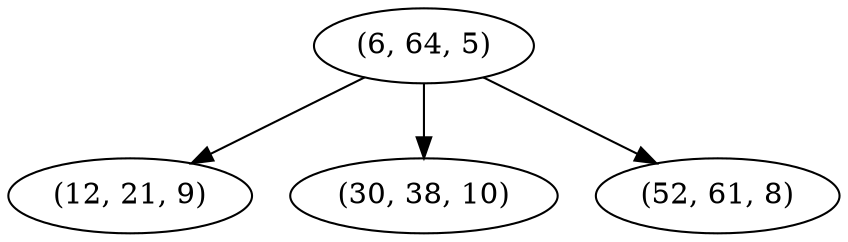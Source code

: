 digraph tree {
    "(6, 64, 5)";
    "(12, 21, 9)";
    "(30, 38, 10)";
    "(52, 61, 8)";
    "(6, 64, 5)" -> "(12, 21, 9)";
    "(6, 64, 5)" -> "(30, 38, 10)";
    "(6, 64, 5)" -> "(52, 61, 8)";
}
